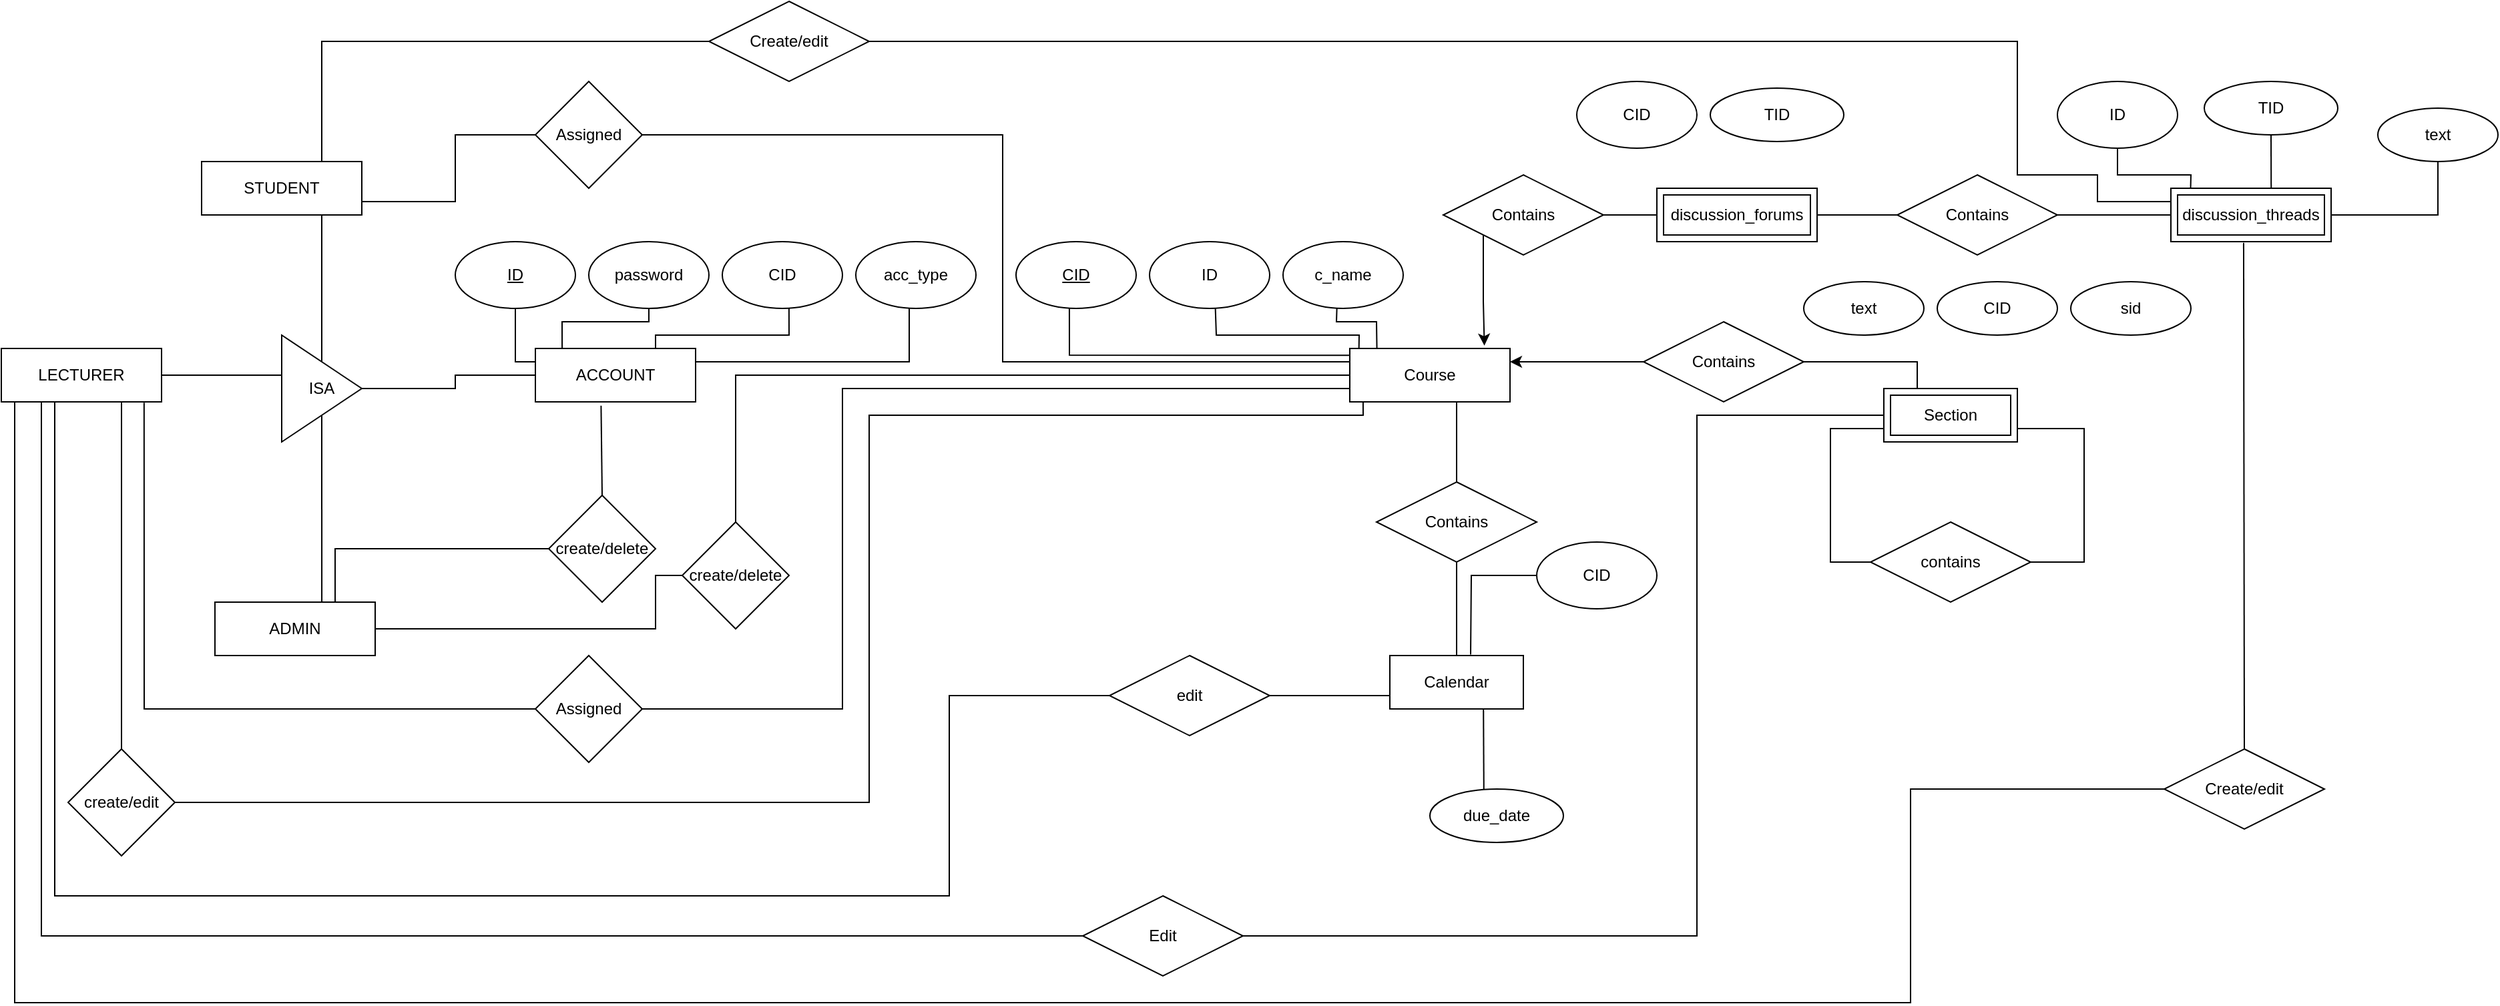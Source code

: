 <mxfile version="24.2.5" type="device">
  <diagram name="Page-1" id="hSoWHAhcee5RP-evhtU0">
    <mxGraphModel dx="2818" dy="831" grid="1" gridSize="10" guides="1" tooltips="1" connect="1" arrows="1" fold="1" page="1" pageScale="1" pageWidth="850" pageHeight="1100" math="0" shadow="0">
      <root>
        <mxCell id="0" />
        <mxCell id="1" parent="0" />
        <mxCell id="UmYCyDXEo03vcc6FyXgW-2" value="ACCOUNT" style="rounded=0;whiteSpace=wrap;html=1;" vertex="1" parent="1">
          <mxGeometry x="-25" y="340" width="120" height="40" as="geometry" />
        </mxCell>
        <mxCell id="UmYCyDXEo03vcc6FyXgW-3" value="Course" style="rounded=0;whiteSpace=wrap;html=1;" vertex="1" parent="1">
          <mxGeometry x="585" y="340" width="120" height="40" as="geometry" />
        </mxCell>
        <mxCell id="UmYCyDXEo03vcc6FyXgW-4" value="STUDENT" style="rounded=0;whiteSpace=wrap;html=1;" vertex="1" parent="1">
          <mxGeometry x="-275" y="200" width="120" height="40" as="geometry" />
        </mxCell>
        <mxCell id="UmYCyDXEo03vcc6FyXgW-5" value="ADMIN" style="rounded=0;whiteSpace=wrap;html=1;" vertex="1" parent="1">
          <mxGeometry x="-265" y="530" width="120" height="40" as="geometry" />
        </mxCell>
        <mxCell id="UmYCyDXEo03vcc6FyXgW-6" value="LECTURER" style="rounded=0;whiteSpace=wrap;html=1;" vertex="1" parent="1">
          <mxGeometry x="-425" y="340" width="120" height="40" as="geometry" />
        </mxCell>
        <mxCell id="UmYCyDXEo03vcc6FyXgW-7" style="edgeStyle=orthogonalEdgeStyle;rounded=0;orthogonalLoop=1;jettySize=auto;html=1;exitX=0.5;exitY=1;exitDx=0;exitDy=0;" edge="1" parent="1" source="UmYCyDXEo03vcc6FyXgW-6" target="UmYCyDXEo03vcc6FyXgW-6">
          <mxGeometry relative="1" as="geometry" />
        </mxCell>
        <mxCell id="UmYCyDXEo03vcc6FyXgW-8" value="ISA" style="triangle;whiteSpace=wrap;html=1;rotation=0;" vertex="1" parent="1">
          <mxGeometry x="-215" y="330" width="60" height="80" as="geometry" />
        </mxCell>
        <mxCell id="UmYCyDXEo03vcc6FyXgW-9" value="" style="endArrow=none;html=1;rounded=0;exitX=1;exitY=0.5;exitDx=0;exitDy=0;entryX=0;entryY=0.5;entryDx=0;entryDy=0;" edge="1" parent="1" source="UmYCyDXEo03vcc6FyXgW-8" target="UmYCyDXEo03vcc6FyXgW-2">
          <mxGeometry width="50" height="50" relative="1" as="geometry">
            <mxPoint x="-135" y="450" as="sourcePoint" />
            <mxPoint x="-85" y="400" as="targetPoint" />
            <Array as="points">
              <mxPoint x="-85" y="370" />
              <mxPoint x="-85" y="360" />
            </Array>
          </mxGeometry>
        </mxCell>
        <mxCell id="UmYCyDXEo03vcc6FyXgW-10" value="" style="endArrow=none;html=1;rounded=0;entryX=0.5;entryY=1;entryDx=0;entryDy=0;exitX=0.667;exitY=0;exitDx=0;exitDy=0;exitPerimeter=0;" edge="1" parent="1" source="UmYCyDXEo03vcc6FyXgW-5" target="UmYCyDXEo03vcc6FyXgW-8">
          <mxGeometry width="50" height="50" relative="1" as="geometry">
            <mxPoint x="-155" y="500" as="sourcePoint" />
            <mxPoint x="-105" y="450" as="targetPoint" />
          </mxGeometry>
        </mxCell>
        <mxCell id="UmYCyDXEo03vcc6FyXgW-11" value="" style="endArrow=none;html=1;rounded=0;exitX=1;exitY=0.5;exitDx=0;exitDy=0;" edge="1" parent="1" source="UmYCyDXEo03vcc6FyXgW-6">
          <mxGeometry width="50" height="50" relative="1" as="geometry">
            <mxPoint x="-295" y="420" as="sourcePoint" />
            <mxPoint x="-215" y="360" as="targetPoint" />
          </mxGeometry>
        </mxCell>
        <mxCell id="UmYCyDXEo03vcc6FyXgW-12" value="" style="endArrow=none;html=1;rounded=0;exitX=0.5;exitY=0;exitDx=0;exitDy=0;entryX=0.75;entryY=1;entryDx=0;entryDy=0;" edge="1" parent="1" source="UmYCyDXEo03vcc6FyXgW-8" target="UmYCyDXEo03vcc6FyXgW-4">
          <mxGeometry width="50" height="50" relative="1" as="geometry">
            <mxPoint x="-45" y="260" as="sourcePoint" />
            <mxPoint x="5" y="210" as="targetPoint" />
          </mxGeometry>
        </mxCell>
        <mxCell id="UmYCyDXEo03vcc6FyXgW-13" value="create/delete" style="rhombus;whiteSpace=wrap;html=1;" vertex="1" parent="1">
          <mxGeometry x="-15" y="450" width="80" height="80" as="geometry" />
        </mxCell>
        <mxCell id="UmYCyDXEo03vcc6FyXgW-14" value="" style="endArrow=none;html=1;rounded=0;exitX=0.75;exitY=0;exitDx=0;exitDy=0;entryX=0;entryY=0.5;entryDx=0;entryDy=0;" edge="1" parent="1" source="UmYCyDXEo03vcc6FyXgW-5" target="UmYCyDXEo03vcc6FyXgW-13">
          <mxGeometry width="50" height="50" relative="1" as="geometry">
            <mxPoint x="-135" y="500" as="sourcePoint" />
            <mxPoint x="-85" y="450" as="targetPoint" />
            <Array as="points">
              <mxPoint x="-175" y="490" />
            </Array>
          </mxGeometry>
        </mxCell>
        <mxCell id="UmYCyDXEo03vcc6FyXgW-15" value="" style="endArrow=none;html=1;rounded=0;entryX=0.41;entryY=1.071;entryDx=0;entryDy=0;entryPerimeter=0;exitX=0.5;exitY=0;exitDx=0;exitDy=0;" edge="1" parent="1" source="UmYCyDXEo03vcc6FyXgW-13" target="UmYCyDXEo03vcc6FyXgW-2">
          <mxGeometry width="50" height="50" relative="1" as="geometry">
            <mxPoint x="-45" y="500" as="sourcePoint" />
            <mxPoint x="5" y="450" as="targetPoint" />
          </mxGeometry>
        </mxCell>
        <mxCell id="UmYCyDXEo03vcc6FyXgW-16" value="create/delete" style="rhombus;whiteSpace=wrap;html=1;" vertex="1" parent="1">
          <mxGeometry x="85" y="470" width="80" height="80" as="geometry" />
        </mxCell>
        <mxCell id="UmYCyDXEo03vcc6FyXgW-17" value="" style="endArrow=none;html=1;rounded=0;exitX=1;exitY=0.5;exitDx=0;exitDy=0;entryX=0;entryY=0.5;entryDx=0;entryDy=0;" edge="1" parent="1" source="UmYCyDXEo03vcc6FyXgW-5" target="UmYCyDXEo03vcc6FyXgW-16">
          <mxGeometry width="50" height="50" relative="1" as="geometry">
            <mxPoint x="-45" y="540" as="sourcePoint" />
            <mxPoint x="75" y="520" as="targetPoint" />
            <Array as="points">
              <mxPoint x="65" y="550" />
              <mxPoint x="65" y="510" />
            </Array>
          </mxGeometry>
        </mxCell>
        <mxCell id="UmYCyDXEo03vcc6FyXgW-18" value="" style="endArrow=none;html=1;rounded=0;exitX=0.5;exitY=0;exitDx=0;exitDy=0;entryX=0;entryY=0.5;entryDx=0;entryDy=0;" edge="1" parent="1" source="UmYCyDXEo03vcc6FyXgW-16" target="UmYCyDXEo03vcc6FyXgW-3">
          <mxGeometry width="50" height="50" relative="1" as="geometry">
            <mxPoint x="285" y="430" as="sourcePoint" />
            <mxPoint x="335" y="380" as="targetPoint" />
            <Array as="points">
              <mxPoint x="125" y="360" />
            </Array>
          </mxGeometry>
        </mxCell>
        <mxCell id="UmYCyDXEo03vcc6FyXgW-19" value="Assigned" style="rhombus;whiteSpace=wrap;html=1;" vertex="1" parent="1">
          <mxGeometry x="-25" y="140" width="80" height="80" as="geometry" />
        </mxCell>
        <mxCell id="UmYCyDXEo03vcc6FyXgW-20" value="Assigned" style="rhombus;whiteSpace=wrap;html=1;" vertex="1" parent="1">
          <mxGeometry x="-25" y="570" width="80" height="80" as="geometry" />
        </mxCell>
        <mxCell id="UmYCyDXEo03vcc6FyXgW-21" value="ID" style="ellipse;whiteSpace=wrap;html=1;fontStyle=4" vertex="1" parent="1">
          <mxGeometry x="-85" y="260" width="90" height="50" as="geometry" />
        </mxCell>
        <mxCell id="UmYCyDXEo03vcc6FyXgW-23" value="password" style="ellipse;whiteSpace=wrap;html=1;" vertex="1" parent="1">
          <mxGeometry x="15" y="260" width="90" height="50" as="geometry" />
        </mxCell>
        <mxCell id="UmYCyDXEo03vcc6FyXgW-24" value="CID" style="ellipse;whiteSpace=wrap;html=1;" vertex="1" parent="1">
          <mxGeometry x="115" y="260" width="90" height="50" as="geometry" />
        </mxCell>
        <mxCell id="UmYCyDXEo03vcc6FyXgW-25" value="acc_type" style="ellipse;whiteSpace=wrap;html=1;" vertex="1" parent="1">
          <mxGeometry x="215" y="260" width="90" height="50" as="geometry" />
        </mxCell>
        <mxCell id="UmYCyDXEo03vcc6FyXgW-26" value="" style="endArrow=none;html=1;rounded=0;exitX=0;exitY=0.25;exitDx=0;exitDy=0;entryX=0.5;entryY=1;entryDx=0;entryDy=0;" edge="1" parent="1" source="UmYCyDXEo03vcc6FyXgW-2" target="UmYCyDXEo03vcc6FyXgW-21">
          <mxGeometry width="50" height="50" relative="1" as="geometry">
            <mxPoint x="135" y="390" as="sourcePoint" />
            <mxPoint x="185" y="340" as="targetPoint" />
            <Array as="points">
              <mxPoint x="-40" y="350" />
            </Array>
          </mxGeometry>
        </mxCell>
        <mxCell id="UmYCyDXEo03vcc6FyXgW-27" value="" style="endArrow=none;html=1;rounded=0;entryX=0.5;entryY=1;entryDx=0;entryDy=0;exitX=0.167;exitY=0;exitDx=0;exitDy=0;exitPerimeter=0;" edge="1" parent="1" source="UmYCyDXEo03vcc6FyXgW-2" target="UmYCyDXEo03vcc6FyXgW-23">
          <mxGeometry width="50" height="50" relative="1" as="geometry">
            <mxPoint x="-45" y="370" as="sourcePoint" />
            <mxPoint x="5" y="320" as="targetPoint" />
            <Array as="points">
              <mxPoint x="-5" y="320" />
              <mxPoint x="60" y="320" />
            </Array>
          </mxGeometry>
        </mxCell>
        <mxCell id="UmYCyDXEo03vcc6FyXgW-28" value="" style="endArrow=none;html=1;rounded=0;exitX=0.75;exitY=0;exitDx=0;exitDy=0;entryX=0.555;entryY=0.994;entryDx=0;entryDy=0;entryPerimeter=0;" edge="1" parent="1" source="UmYCyDXEo03vcc6FyXgW-2" target="UmYCyDXEo03vcc6FyXgW-24">
          <mxGeometry width="50" height="50" relative="1" as="geometry">
            <mxPoint x="125" y="350" as="sourcePoint" />
            <mxPoint x="175" y="300" as="targetPoint" />
            <Array as="points">
              <mxPoint x="65" y="330" />
              <mxPoint x="165" y="330" />
            </Array>
          </mxGeometry>
        </mxCell>
        <mxCell id="UmYCyDXEo03vcc6FyXgW-29" value="" style="endArrow=none;html=1;rounded=0;exitX=1;exitY=0.25;exitDx=0;exitDy=0;" edge="1" parent="1" source="UmYCyDXEo03vcc6FyXgW-2">
          <mxGeometry width="50" height="50" relative="1" as="geometry">
            <mxPoint x="125" y="350" as="sourcePoint" />
            <mxPoint x="255" y="310" as="targetPoint" />
            <Array as="points">
              <mxPoint x="255" y="350" />
            </Array>
          </mxGeometry>
        </mxCell>
        <mxCell id="UmYCyDXEo03vcc6FyXgW-30" value="" style="endArrow=none;html=1;rounded=0;exitX=1;exitY=0.5;exitDx=0;exitDy=0;entryX=0;entryY=0.25;entryDx=0;entryDy=0;" edge="1" parent="1" source="UmYCyDXEo03vcc6FyXgW-19" target="UmYCyDXEo03vcc6FyXgW-3">
          <mxGeometry width="50" height="50" relative="1" as="geometry">
            <mxPoint x="-45" y="320" as="sourcePoint" />
            <mxPoint x="5" y="270" as="targetPoint" />
            <Array as="points">
              <mxPoint x="325" y="180" />
              <mxPoint x="325" y="350" />
            </Array>
          </mxGeometry>
        </mxCell>
        <mxCell id="UmYCyDXEo03vcc6FyXgW-31" value="" style="endArrow=none;html=1;rounded=0;entryX=0;entryY=0.5;entryDx=0;entryDy=0;exitX=1;exitY=0.75;exitDx=0;exitDy=0;" edge="1" parent="1" source="UmYCyDXEo03vcc6FyXgW-4" target="UmYCyDXEo03vcc6FyXgW-19">
          <mxGeometry width="50" height="50" relative="1" as="geometry">
            <mxPoint x="-45" y="320" as="sourcePoint" />
            <mxPoint x="5" y="270" as="targetPoint" />
            <Array as="points">
              <mxPoint x="-85" y="230" />
              <mxPoint x="-85" y="180" />
            </Array>
          </mxGeometry>
        </mxCell>
        <mxCell id="UmYCyDXEo03vcc6FyXgW-32" value="CID" style="ellipse;whiteSpace=wrap;html=1;fontStyle=4" vertex="1" parent="1">
          <mxGeometry x="335" y="260" width="90" height="50" as="geometry" />
        </mxCell>
        <mxCell id="UmYCyDXEo03vcc6FyXgW-33" value="ID" style="ellipse;whiteSpace=wrap;html=1;" vertex="1" parent="1">
          <mxGeometry x="435" y="260" width="90" height="50" as="geometry" />
        </mxCell>
        <mxCell id="UmYCyDXEo03vcc6FyXgW-34" value="c_name" style="ellipse;whiteSpace=wrap;html=1;" vertex="1" parent="1">
          <mxGeometry x="535" y="260" width="90" height="50" as="geometry" />
        </mxCell>
        <mxCell id="UmYCyDXEo03vcc6FyXgW-35" value="" style="endArrow=none;html=1;rounded=0;exitX=-0.004;exitY=0.129;exitDx=0;exitDy=0;exitPerimeter=0;entryX=0.444;entryY=0.99;entryDx=0;entryDy=0;entryPerimeter=0;" edge="1" parent="1" source="UmYCyDXEo03vcc6FyXgW-3" target="UmYCyDXEo03vcc6FyXgW-32">
          <mxGeometry width="50" height="50" relative="1" as="geometry">
            <mxPoint x="525" y="350" as="sourcePoint" />
            <mxPoint x="405" y="320" as="targetPoint" />
            <Array as="points">
              <mxPoint x="375" y="345" />
            </Array>
          </mxGeometry>
        </mxCell>
        <mxCell id="UmYCyDXEo03vcc6FyXgW-36" value="" style="endArrow=none;html=1;rounded=0;exitX=0.057;exitY=-0.001;exitDx=0;exitDy=0;exitPerimeter=0;entryX=0.548;entryY=1.003;entryDx=0;entryDy=0;entryPerimeter=0;" edge="1" parent="1" source="UmYCyDXEo03vcc6FyXgW-3" target="UmYCyDXEo03vcc6FyXgW-33">
          <mxGeometry width="50" height="50" relative="1" as="geometry">
            <mxPoint x="595" y="360" as="sourcePoint" />
            <mxPoint x="645" y="310" as="targetPoint" />
            <Array as="points">
              <mxPoint x="592" y="330" />
              <mxPoint x="485" y="330" />
            </Array>
          </mxGeometry>
        </mxCell>
        <mxCell id="UmYCyDXEo03vcc6FyXgW-37" value="" style="endArrow=none;html=1;rounded=0;entryX=0.448;entryY=0.995;entryDx=0;entryDy=0;entryPerimeter=0;exitX=0.169;exitY=-0.011;exitDx=0;exitDy=0;exitPerimeter=0;" edge="1" parent="1" source="UmYCyDXEo03vcc6FyXgW-3" target="UmYCyDXEo03vcc6FyXgW-34">
          <mxGeometry width="50" height="50" relative="1" as="geometry">
            <mxPoint x="575" y="360" as="sourcePoint" />
            <mxPoint x="625" y="310" as="targetPoint" />
            <Array as="points">
              <mxPoint x="605" y="320" />
              <mxPoint x="575" y="320" />
            </Array>
          </mxGeometry>
        </mxCell>
        <mxCell id="UmYCyDXEo03vcc6FyXgW-38" value="" style="endArrow=none;html=1;rounded=0;exitX=1;exitY=0.5;exitDx=0;exitDy=0;entryX=0;entryY=0.75;entryDx=0;entryDy=0;" edge="1" parent="1" source="UmYCyDXEo03vcc6FyXgW-20" target="UmYCyDXEo03vcc6FyXgW-3">
          <mxGeometry width="50" height="50" relative="1" as="geometry">
            <mxPoint x="255" y="400" as="sourcePoint" />
            <mxPoint x="305" y="350" as="targetPoint" />
            <Array as="points">
              <mxPoint x="205" y="610" />
              <mxPoint x="205" y="370" />
            </Array>
          </mxGeometry>
        </mxCell>
        <mxCell id="UmYCyDXEo03vcc6FyXgW-39" value="" style="endArrow=none;html=1;rounded=0;exitX=0.891;exitY=1.016;exitDx=0;exitDy=0;exitPerimeter=0;entryX=0;entryY=0.5;entryDx=0;entryDy=0;" edge="1" parent="1" source="UmYCyDXEo03vcc6FyXgW-6" target="UmYCyDXEo03vcc6FyXgW-20">
          <mxGeometry width="50" height="50" relative="1" as="geometry">
            <mxPoint x="255" y="400" as="sourcePoint" />
            <mxPoint x="305" y="350" as="targetPoint" />
            <Array as="points">
              <mxPoint x="-318" y="610" />
            </Array>
          </mxGeometry>
        </mxCell>
        <mxCell id="UmYCyDXEo03vcc6FyXgW-40" value="create/edit" style="rhombus;whiteSpace=wrap;html=1;" vertex="1" parent="1">
          <mxGeometry x="-375" y="640" width="80" height="80" as="geometry" />
        </mxCell>
        <mxCell id="UmYCyDXEo03vcc6FyXgW-41" value="" style="endArrow=none;html=1;rounded=0;exitX=0.5;exitY=0;exitDx=0;exitDy=0;" edge="1" parent="1" source="UmYCyDXEo03vcc6FyXgW-40">
          <mxGeometry width="50" height="50" relative="1" as="geometry">
            <mxPoint x="135" y="430" as="sourcePoint" />
            <mxPoint x="-335" y="380" as="targetPoint" />
          </mxGeometry>
        </mxCell>
        <mxCell id="UmYCyDXEo03vcc6FyXgW-42" value="" style="endArrow=none;html=1;rounded=0;exitX=1;exitY=0.5;exitDx=0;exitDy=0;entryX=0.083;entryY=1;entryDx=0;entryDy=0;entryPerimeter=0;" edge="1" parent="1" source="UmYCyDXEo03vcc6FyXgW-40" target="UmYCyDXEo03vcc6FyXgW-3">
          <mxGeometry width="50" height="50" relative="1" as="geometry">
            <mxPoint x="135" y="430" as="sourcePoint" />
            <mxPoint x="185" y="380" as="targetPoint" />
            <Array as="points">
              <mxPoint x="225" y="680" />
              <mxPoint x="225" y="390" />
              <mxPoint x="595" y="390" />
            </Array>
          </mxGeometry>
        </mxCell>
        <mxCell id="UmYCyDXEo03vcc6FyXgW-45" value="Section" style="shape=ext;margin=3;double=1;whiteSpace=wrap;html=1;align=center;" vertex="1" parent="1">
          <mxGeometry x="985" y="370" width="100" height="40" as="geometry" />
        </mxCell>
        <mxCell id="UmYCyDXEo03vcc6FyXgW-46" value="discussion_threads" style="shape=ext;margin=3;double=1;whiteSpace=wrap;html=1;align=center;" vertex="1" parent="1">
          <mxGeometry x="1200" y="220" width="120" height="40" as="geometry" />
        </mxCell>
        <mxCell id="UmYCyDXEo03vcc6FyXgW-47" value="discussion_forums" style="shape=ext;margin=3;double=1;whiteSpace=wrap;html=1;align=center;" vertex="1" parent="1">
          <mxGeometry x="815" y="220" width="120" height="40" as="geometry" />
        </mxCell>
        <mxCell id="UmYCyDXEo03vcc6FyXgW-48" value="Calendar" style="whiteSpace=wrap;html=1;align=center;" vertex="1" parent="1">
          <mxGeometry x="615" y="570" width="100" height="40" as="geometry" />
        </mxCell>
        <mxCell id="UmYCyDXEo03vcc6FyXgW-49" value="Contains" style="shape=rhombus;perimeter=rhombusPerimeter;whiteSpace=wrap;html=1;align=center;" vertex="1" parent="1">
          <mxGeometry x="605" y="440" width="120" height="60" as="geometry" />
        </mxCell>
        <mxCell id="UmYCyDXEo03vcc6FyXgW-50" value="Contains" style="shape=rhombus;perimeter=rhombusPerimeter;whiteSpace=wrap;html=1;align=center;" vertex="1" parent="1">
          <mxGeometry x="995" y="210" width="120" height="60" as="geometry" />
        </mxCell>
        <mxCell id="UmYCyDXEo03vcc6FyXgW-53" value="edit" style="shape=rhombus;perimeter=rhombusPerimeter;whiteSpace=wrap;html=1;align=center;" vertex="1" parent="1">
          <mxGeometry x="405" y="570" width="120" height="60" as="geometry" />
        </mxCell>
        <mxCell id="UmYCyDXEo03vcc6FyXgW-54" value="" style="endArrow=none;html=1;rounded=0;exitX=1;exitY=0.5;exitDx=0;exitDy=0;entryX=0;entryY=0.75;entryDx=0;entryDy=0;" edge="1" parent="1" source="UmYCyDXEo03vcc6FyXgW-53" target="UmYCyDXEo03vcc6FyXgW-48">
          <mxGeometry relative="1" as="geometry">
            <mxPoint x="195" y="450" as="sourcePoint" />
            <mxPoint x="355" y="450" as="targetPoint" />
          </mxGeometry>
        </mxCell>
        <mxCell id="UmYCyDXEo03vcc6FyXgW-55" value="" style="endArrow=none;html=1;rounded=0;exitX=0;exitY=0.5;exitDx=0;exitDy=0;" edge="1" parent="1" source="UmYCyDXEo03vcc6FyXgW-53">
          <mxGeometry relative="1" as="geometry">
            <mxPoint x="195" y="450" as="sourcePoint" />
            <mxPoint x="-385" y="380" as="targetPoint" />
            <Array as="points">
              <mxPoint x="285" y="600" />
              <mxPoint x="285" y="750" />
              <mxPoint x="-385" y="750" />
            </Array>
          </mxGeometry>
        </mxCell>
        <mxCell id="UmYCyDXEo03vcc6FyXgW-56" value="" style="endArrow=none;html=1;rounded=0;exitX=0.5;exitY=1;exitDx=0;exitDy=0;entryX=0.5;entryY=0;entryDx=0;entryDy=0;" edge="1" parent="1" source="UmYCyDXEo03vcc6FyXgW-49" target="UmYCyDXEo03vcc6FyXgW-48">
          <mxGeometry relative="1" as="geometry">
            <mxPoint x="105" y="600" as="sourcePoint" />
            <mxPoint x="265" y="600" as="targetPoint" />
          </mxGeometry>
        </mxCell>
        <mxCell id="UmYCyDXEo03vcc6FyXgW-57" value="" style="endArrow=none;html=1;rounded=0;exitX=0.5;exitY=0;exitDx=0;exitDy=0;" edge="1" parent="1" source="UmYCyDXEo03vcc6FyXgW-49">
          <mxGeometry relative="1" as="geometry">
            <mxPoint x="105" y="600" as="sourcePoint" />
            <mxPoint x="665" y="380" as="targetPoint" />
          </mxGeometry>
        </mxCell>
        <mxCell id="UmYCyDXEo03vcc6FyXgW-58" value="" style="endArrow=none;html=1;rounded=0;entryX=0;entryY=0.5;entryDx=0;entryDy=0;exitX=1;exitY=0.5;exitDx=0;exitDy=0;" edge="1" parent="1" source="UmYCyDXEo03vcc6FyXgW-47" target="UmYCyDXEo03vcc6FyXgW-50">
          <mxGeometry relative="1" as="geometry">
            <mxPoint x="605" y="420" as="sourcePoint" />
            <mxPoint x="765" y="420" as="targetPoint" />
          </mxGeometry>
        </mxCell>
        <mxCell id="UmYCyDXEo03vcc6FyXgW-59" value="" style="endArrow=none;html=1;rounded=0;exitX=1;exitY=0.5;exitDx=0;exitDy=0;entryX=0;entryY=0.5;entryDx=0;entryDy=0;" edge="1" parent="1" source="UmYCyDXEo03vcc6FyXgW-50" target="UmYCyDXEo03vcc6FyXgW-46">
          <mxGeometry relative="1" as="geometry">
            <mxPoint x="1105" y="330" as="sourcePoint" />
            <mxPoint x="1265" y="330" as="targetPoint" />
          </mxGeometry>
        </mxCell>
        <mxCell id="UmYCyDXEo03vcc6FyXgW-60" value="Contains" style="shape=rhombus;perimeter=rhombusPerimeter;whiteSpace=wrap;html=1;align=center;" vertex="1" parent="1">
          <mxGeometry x="655" y="210" width="120" height="60" as="geometry" />
        </mxCell>
        <mxCell id="UmYCyDXEo03vcc6FyXgW-61" value="" style="endArrow=none;html=1;rounded=0;entryX=0;entryY=0.5;entryDx=0;entryDy=0;exitX=1;exitY=0.5;exitDx=0;exitDy=0;" edge="1" parent="1" source="UmYCyDXEo03vcc6FyXgW-60" target="UmYCyDXEo03vcc6FyXgW-47">
          <mxGeometry relative="1" as="geometry">
            <mxPoint x="605" y="420" as="sourcePoint" />
            <mxPoint x="765" y="420" as="targetPoint" />
          </mxGeometry>
        </mxCell>
        <mxCell id="UmYCyDXEo03vcc6FyXgW-63" value="contains" style="shape=rhombus;perimeter=rhombusPerimeter;whiteSpace=wrap;html=1;align=center;" vertex="1" parent="1">
          <mxGeometry x="975" y="470" width="120" height="60" as="geometry" />
        </mxCell>
        <mxCell id="UmYCyDXEo03vcc6FyXgW-65" value="" style="endArrow=none;html=1;rounded=0;entryX=0;entryY=0.75;entryDx=0;entryDy=0;exitX=0;exitY=0.5;exitDx=0;exitDy=0;entryPerimeter=0;" edge="1" parent="1" source="UmYCyDXEo03vcc6FyXgW-63" target="UmYCyDXEo03vcc6FyXgW-45">
          <mxGeometry relative="1" as="geometry">
            <mxPoint x="525" y="390" as="sourcePoint" />
            <mxPoint x="685" y="390" as="targetPoint" />
            <Array as="points">
              <mxPoint x="945" y="500" />
              <mxPoint x="945" y="400" />
            </Array>
          </mxGeometry>
        </mxCell>
        <mxCell id="UmYCyDXEo03vcc6FyXgW-67" value="" style="endArrow=none;html=1;rounded=0;exitX=1;exitY=0.75;exitDx=0;exitDy=0;entryX=1;entryY=0.5;entryDx=0;entryDy=0;" edge="1" parent="1" source="UmYCyDXEo03vcc6FyXgW-45" target="UmYCyDXEo03vcc6FyXgW-63">
          <mxGeometry relative="1" as="geometry">
            <mxPoint x="1135" y="420" as="sourcePoint" />
            <mxPoint x="1295" y="420" as="targetPoint" />
            <Array as="points">
              <mxPoint x="1135" y="400" />
              <mxPoint x="1135" y="500" />
            </Array>
          </mxGeometry>
        </mxCell>
        <mxCell id="UmYCyDXEo03vcc6FyXgW-68" style="edgeStyle=orthogonalEdgeStyle;rounded=0;orthogonalLoop=1;jettySize=auto;html=1;exitX=0;exitY=1;exitDx=0;exitDy=0;entryX=0.84;entryY=-0.054;entryDx=0;entryDy=0;entryPerimeter=0;" edge="1" parent="1" source="UmYCyDXEo03vcc6FyXgW-60" target="UmYCyDXEo03vcc6FyXgW-3">
          <mxGeometry relative="1" as="geometry" />
        </mxCell>
        <mxCell id="UmYCyDXEo03vcc6FyXgW-70" style="edgeStyle=orthogonalEdgeStyle;rounded=0;orthogonalLoop=1;jettySize=auto;html=1;entryX=1;entryY=0.25;entryDx=0;entryDy=0;" edge="1" parent="1" source="UmYCyDXEo03vcc6FyXgW-69" target="UmYCyDXEo03vcc6FyXgW-3">
          <mxGeometry relative="1" as="geometry" />
        </mxCell>
        <mxCell id="UmYCyDXEo03vcc6FyXgW-69" value="Contains" style="shape=rhombus;perimeter=rhombusPerimeter;whiteSpace=wrap;html=1;align=center;" vertex="1" parent="1">
          <mxGeometry x="805" y="320" width="120" height="60" as="geometry" />
        </mxCell>
        <mxCell id="UmYCyDXEo03vcc6FyXgW-71" value="" style="endArrow=none;html=1;rounded=0;exitX=0.25;exitY=0;exitDx=0;exitDy=0;entryX=1;entryY=0.5;entryDx=0;entryDy=0;" edge="1" parent="1" source="UmYCyDXEo03vcc6FyXgW-45" target="UmYCyDXEo03vcc6FyXgW-69">
          <mxGeometry relative="1" as="geometry">
            <mxPoint x="1025" y="330" as="sourcePoint" />
            <mxPoint x="1185" y="330" as="targetPoint" />
            <Array as="points">
              <mxPoint x="1010" y="350" />
            </Array>
          </mxGeometry>
        </mxCell>
        <mxCell id="UmYCyDXEo03vcc6FyXgW-72" value="CID" style="ellipse;whiteSpace=wrap;html=1;" vertex="1" parent="1">
          <mxGeometry x="755" y="140" width="90" height="50" as="geometry" />
        </mxCell>
        <mxCell id="UmYCyDXEo03vcc6FyXgW-73" value="CID" style="ellipse;whiteSpace=wrap;html=1;" vertex="1" parent="1">
          <mxGeometry x="1025" y="290" width="90" height="40" as="geometry" />
        </mxCell>
        <mxCell id="UmYCyDXEo03vcc6FyXgW-75" value="CID" style="ellipse;whiteSpace=wrap;html=1;" vertex="1" parent="1">
          <mxGeometry x="725" y="485" width="90" height="50" as="geometry" />
        </mxCell>
        <mxCell id="UmYCyDXEo03vcc6FyXgW-76" value="ID" style="ellipse;whiteSpace=wrap;html=1;" vertex="1" parent="1">
          <mxGeometry x="1115" y="140" width="90" height="50" as="geometry" />
        </mxCell>
        <mxCell id="UmYCyDXEo03vcc6FyXgW-77" value="text" style="ellipse;whiteSpace=wrap;html=1;align=center;" vertex="1" parent="1">
          <mxGeometry x="925" y="290" width="90" height="40" as="geometry" />
        </mxCell>
        <mxCell id="UmYCyDXEo03vcc6FyXgW-78" value="sid" style="ellipse;whiteSpace=wrap;html=1;align=center;" vertex="1" parent="1">
          <mxGeometry x="1125" y="290" width="90" height="40" as="geometry" />
        </mxCell>
        <mxCell id="UmYCyDXEo03vcc6FyXgW-80" value="Edit" style="shape=rhombus;perimeter=rhombusPerimeter;whiteSpace=wrap;html=1;align=center;" vertex="1" parent="1">
          <mxGeometry x="385" y="750" width="120" height="60" as="geometry" />
        </mxCell>
        <mxCell id="UmYCyDXEo03vcc6FyXgW-81" value="" style="endArrow=none;html=1;rounded=0;exitX=0.701;exitY=0.997;exitDx=0;exitDy=0;entryX=0.404;entryY=0.025;entryDx=0;entryDy=0;entryPerimeter=0;exitPerimeter=0;" edge="1" parent="1" source="UmYCyDXEo03vcc6FyXgW-48" target="UmYCyDXEo03vcc6FyXgW-86">
          <mxGeometry relative="1" as="geometry">
            <mxPoint x="955" y="710" as="sourcePoint" />
            <mxPoint x="1115" y="710" as="targetPoint" />
          </mxGeometry>
        </mxCell>
        <mxCell id="UmYCyDXEo03vcc6FyXgW-83" value="" style="endArrow=none;html=1;rounded=0;entryX=0;entryY=0.5;entryDx=0;entryDy=0;exitX=0.25;exitY=1;exitDx=0;exitDy=0;" edge="1" parent="1" source="UmYCyDXEo03vcc6FyXgW-6" target="UmYCyDXEo03vcc6FyXgW-80">
          <mxGeometry relative="1" as="geometry">
            <mxPoint x="115" y="550" as="sourcePoint" />
            <mxPoint x="275" y="550" as="targetPoint" />
            <Array as="points">
              <mxPoint x="-395" y="780" />
            </Array>
          </mxGeometry>
        </mxCell>
        <mxCell id="UmYCyDXEo03vcc6FyXgW-84" value="" style="endArrow=none;html=1;rounded=0;exitX=1;exitY=0.5;exitDx=0;exitDy=0;entryX=0;entryY=0.5;entryDx=0;entryDy=0;" edge="1" parent="1" source="UmYCyDXEo03vcc6FyXgW-80" target="UmYCyDXEo03vcc6FyXgW-45">
          <mxGeometry relative="1" as="geometry">
            <mxPoint x="555" y="780" as="sourcePoint" />
            <mxPoint x="715" y="780" as="targetPoint" />
            <Array as="points">
              <mxPoint x="845" y="780" />
              <mxPoint x="845" y="390" />
            </Array>
          </mxGeometry>
        </mxCell>
        <mxCell id="UmYCyDXEo03vcc6FyXgW-86" value="due_date" style="ellipse;whiteSpace=wrap;html=1;align=center;" vertex="1" parent="1">
          <mxGeometry x="645" y="670" width="100" height="40" as="geometry" />
        </mxCell>
        <mxCell id="UmYCyDXEo03vcc6FyXgW-88" value="" style="endArrow=none;html=1;rounded=0;exitX=0.605;exitY=-0.019;exitDx=0;exitDy=0;exitPerimeter=0;entryX=0;entryY=0.5;entryDx=0;entryDy=0;" edge="1" parent="1" source="UmYCyDXEo03vcc6FyXgW-48" target="UmYCyDXEo03vcc6FyXgW-75">
          <mxGeometry relative="1" as="geometry">
            <mxPoint x="585" y="610" as="sourcePoint" />
            <mxPoint x="745" y="610" as="targetPoint" />
            <Array as="points">
              <mxPoint x="676" y="510" />
            </Array>
          </mxGeometry>
        </mxCell>
        <mxCell id="UmYCyDXEo03vcc6FyXgW-89" value="TID&lt;span style=&quot;color: rgba(0, 0, 0, 0); font-family: monospace; font-size: 0px; text-align: start; text-wrap: nowrap;&quot;&gt;%3CmxGraphModel%3E%3Croot%3E%3CmxCell%20id%3D%220%22%2F%3E%3CmxCell%20id%3D%221%22%20parent%3D%220%22%2F%3E%3CmxCell%20id%3D%222%22%20value%3D%22fID%22%20style%3D%22ellipse%3BwhiteSpace%3Dwrap%3Bhtml%3D1%3Balign%3Dcenter%3B%22%20vertex%3D%221%22%20parent%3D%221%22%3E%3CmxGeometry%20x%3D%22940%22%20y%3D%2235%22%20width%3D%22100%22%20height%3D%2240%22%20as%3D%22geometry%22%2F%3E%3C%2FmxCell%3E%3C%2Froot%3E%3C%2FmxGraphModel%3E&lt;/span&gt;" style="ellipse;whiteSpace=wrap;html=1;align=center;" vertex="1" parent="1">
          <mxGeometry x="855" y="145" width="100" height="40" as="geometry" />
        </mxCell>
        <mxCell id="UmYCyDXEo03vcc6FyXgW-92" value="TID&lt;span style=&quot;color: rgba(0, 0, 0, 0); font-family: monospace; font-size: 0px; text-align: start; text-wrap: nowrap;&quot;&gt;%3CmxGraphModel%3E%3Croot%3E%3CmxCell%20id%3D%220%22%2F%3E%3CmxCell%20id%3D%221%22%20parent%3D%220%22%2F%3E%3CmxCell%20id%3D%222%22%20value%3D%22fID%22%20style%3D%22ellipse%3BwhiteSpace%3Dwrap%3Bhtml%3D1%3Balign%3Dcenter%3B%22%20vertex%3D%221%22%20parent%3D%221%22%3E%3CmxGeometry%20x%3D%22940%22%20y%3D%2235%22%20width%3D%22100%22%20height%3D%2240%22%20as%3D%22geometry%22%2F%3E%3C%2FmxCell%3E%3C%2Froot%3E%3C%2FmxGraphModel%3E&lt;/span&gt;" style="ellipse;whiteSpace=wrap;html=1;align=center;" vertex="1" parent="1">
          <mxGeometry x="1225" y="140" width="100" height="40" as="geometry" />
        </mxCell>
        <mxCell id="UmYCyDXEo03vcc6FyXgW-93" value="text" style="ellipse;whiteSpace=wrap;html=1;align=center;" vertex="1" parent="1">
          <mxGeometry x="1355" y="160" width="90" height="40" as="geometry" />
        </mxCell>
        <mxCell id="UmYCyDXEo03vcc6FyXgW-94" value="Create/edit" style="shape=rhombus;perimeter=rhombusPerimeter;whiteSpace=wrap;html=1;align=center;" vertex="1" parent="1">
          <mxGeometry x="105" y="80" width="120" height="60" as="geometry" />
        </mxCell>
        <mxCell id="UmYCyDXEo03vcc6FyXgW-95" value="" style="endArrow=none;html=1;rounded=0;exitX=0.75;exitY=0;exitDx=0;exitDy=0;entryX=0;entryY=0.5;entryDx=0;entryDy=0;" edge="1" parent="1" source="UmYCyDXEo03vcc6FyXgW-4" target="UmYCyDXEo03vcc6FyXgW-94">
          <mxGeometry relative="1" as="geometry">
            <mxPoint x="-5" y="230" as="sourcePoint" />
            <mxPoint x="155" y="230" as="targetPoint" />
            <Array as="points">
              <mxPoint x="-185" y="110" />
            </Array>
          </mxGeometry>
        </mxCell>
        <mxCell id="UmYCyDXEo03vcc6FyXgW-96" value="" style="endArrow=none;html=1;rounded=0;exitX=1;exitY=0.5;exitDx=0;exitDy=0;entryX=0;entryY=0.25;entryDx=0;entryDy=0;" edge="1" parent="1" source="UmYCyDXEo03vcc6FyXgW-94" target="UmYCyDXEo03vcc6FyXgW-46">
          <mxGeometry relative="1" as="geometry">
            <mxPoint x="595" y="220" as="sourcePoint" />
            <mxPoint x="755" y="220" as="targetPoint" />
            <Array as="points">
              <mxPoint x="1085" y="110" />
              <mxPoint x="1085" y="210" />
              <mxPoint x="1145" y="210" />
              <mxPoint x="1145" y="230" />
            </Array>
          </mxGeometry>
        </mxCell>
        <mxCell id="UmYCyDXEo03vcc6FyXgW-98" value="" style="endArrow=none;html=1;rounded=0;exitX=0.5;exitY=1;exitDx=0;exitDy=0;entryX=0.123;entryY=0;entryDx=0;entryDy=0;entryPerimeter=0;" edge="1" parent="1" source="UmYCyDXEo03vcc6FyXgW-76" target="UmYCyDXEo03vcc6FyXgW-46">
          <mxGeometry relative="1" as="geometry">
            <mxPoint x="975" y="200" as="sourcePoint" />
            <mxPoint x="1135" y="200" as="targetPoint" />
            <Array as="points">
              <mxPoint x="1160" y="210" />
              <mxPoint x="1215" y="210" />
            </Array>
          </mxGeometry>
        </mxCell>
        <mxCell id="UmYCyDXEo03vcc6FyXgW-99" value="" style="endArrow=none;html=1;rounded=0;exitX=0.5;exitY=1;exitDx=0;exitDy=0;entryX=0.626;entryY=-0.003;entryDx=0;entryDy=0;entryPerimeter=0;" edge="1" parent="1" source="UmYCyDXEo03vcc6FyXgW-92" target="UmYCyDXEo03vcc6FyXgW-46">
          <mxGeometry relative="1" as="geometry">
            <mxPoint x="1125" y="220" as="sourcePoint" />
            <mxPoint x="1285" y="220" as="targetPoint" />
          </mxGeometry>
        </mxCell>
        <mxCell id="UmYCyDXEo03vcc6FyXgW-100" value="" style="endArrow=none;html=1;rounded=0;exitX=0.5;exitY=1;exitDx=0;exitDy=0;entryX=1;entryY=0.5;entryDx=0;entryDy=0;" edge="1" parent="1" source="UmYCyDXEo03vcc6FyXgW-93" target="UmYCyDXEo03vcc6FyXgW-46">
          <mxGeometry relative="1" as="geometry">
            <mxPoint x="1125" y="220" as="sourcePoint" />
            <mxPoint x="1285" y="220" as="targetPoint" />
            <Array as="points">
              <mxPoint x="1400" y="240" />
            </Array>
          </mxGeometry>
        </mxCell>
        <mxCell id="UmYCyDXEo03vcc6FyXgW-101" value="Create/edit" style="shape=rhombus;perimeter=rhombusPerimeter;whiteSpace=wrap;html=1;align=center;" vertex="1" parent="1">
          <mxGeometry x="1195" y="640" width="120" height="60" as="geometry" />
        </mxCell>
        <mxCell id="UmYCyDXEo03vcc6FyXgW-102" value="" style="endArrow=none;html=1;rounded=0;entryX=0;entryY=0.5;entryDx=0;entryDy=0;" edge="1" parent="1" target="UmYCyDXEo03vcc6FyXgW-101">
          <mxGeometry relative="1" as="geometry">
            <mxPoint x="-415" y="380" as="sourcePoint" />
            <mxPoint x="635" y="420" as="targetPoint" />
            <Array as="points">
              <mxPoint x="-415" y="830" />
              <mxPoint x="1005" y="830" />
              <mxPoint x="1005" y="670" />
            </Array>
          </mxGeometry>
        </mxCell>
        <mxCell id="UmYCyDXEo03vcc6FyXgW-103" value="" style="endArrow=none;html=1;rounded=0;exitX=0.5;exitY=0;exitDx=0;exitDy=0;entryX=0.454;entryY=1.023;entryDx=0;entryDy=0;entryPerimeter=0;" edge="1" parent="1" source="UmYCyDXEo03vcc6FyXgW-101" target="UmYCyDXEo03vcc6FyXgW-46">
          <mxGeometry relative="1" as="geometry">
            <mxPoint x="475" y="420" as="sourcePoint" />
            <mxPoint x="635" y="420" as="targetPoint" />
          </mxGeometry>
        </mxCell>
      </root>
    </mxGraphModel>
  </diagram>
</mxfile>
